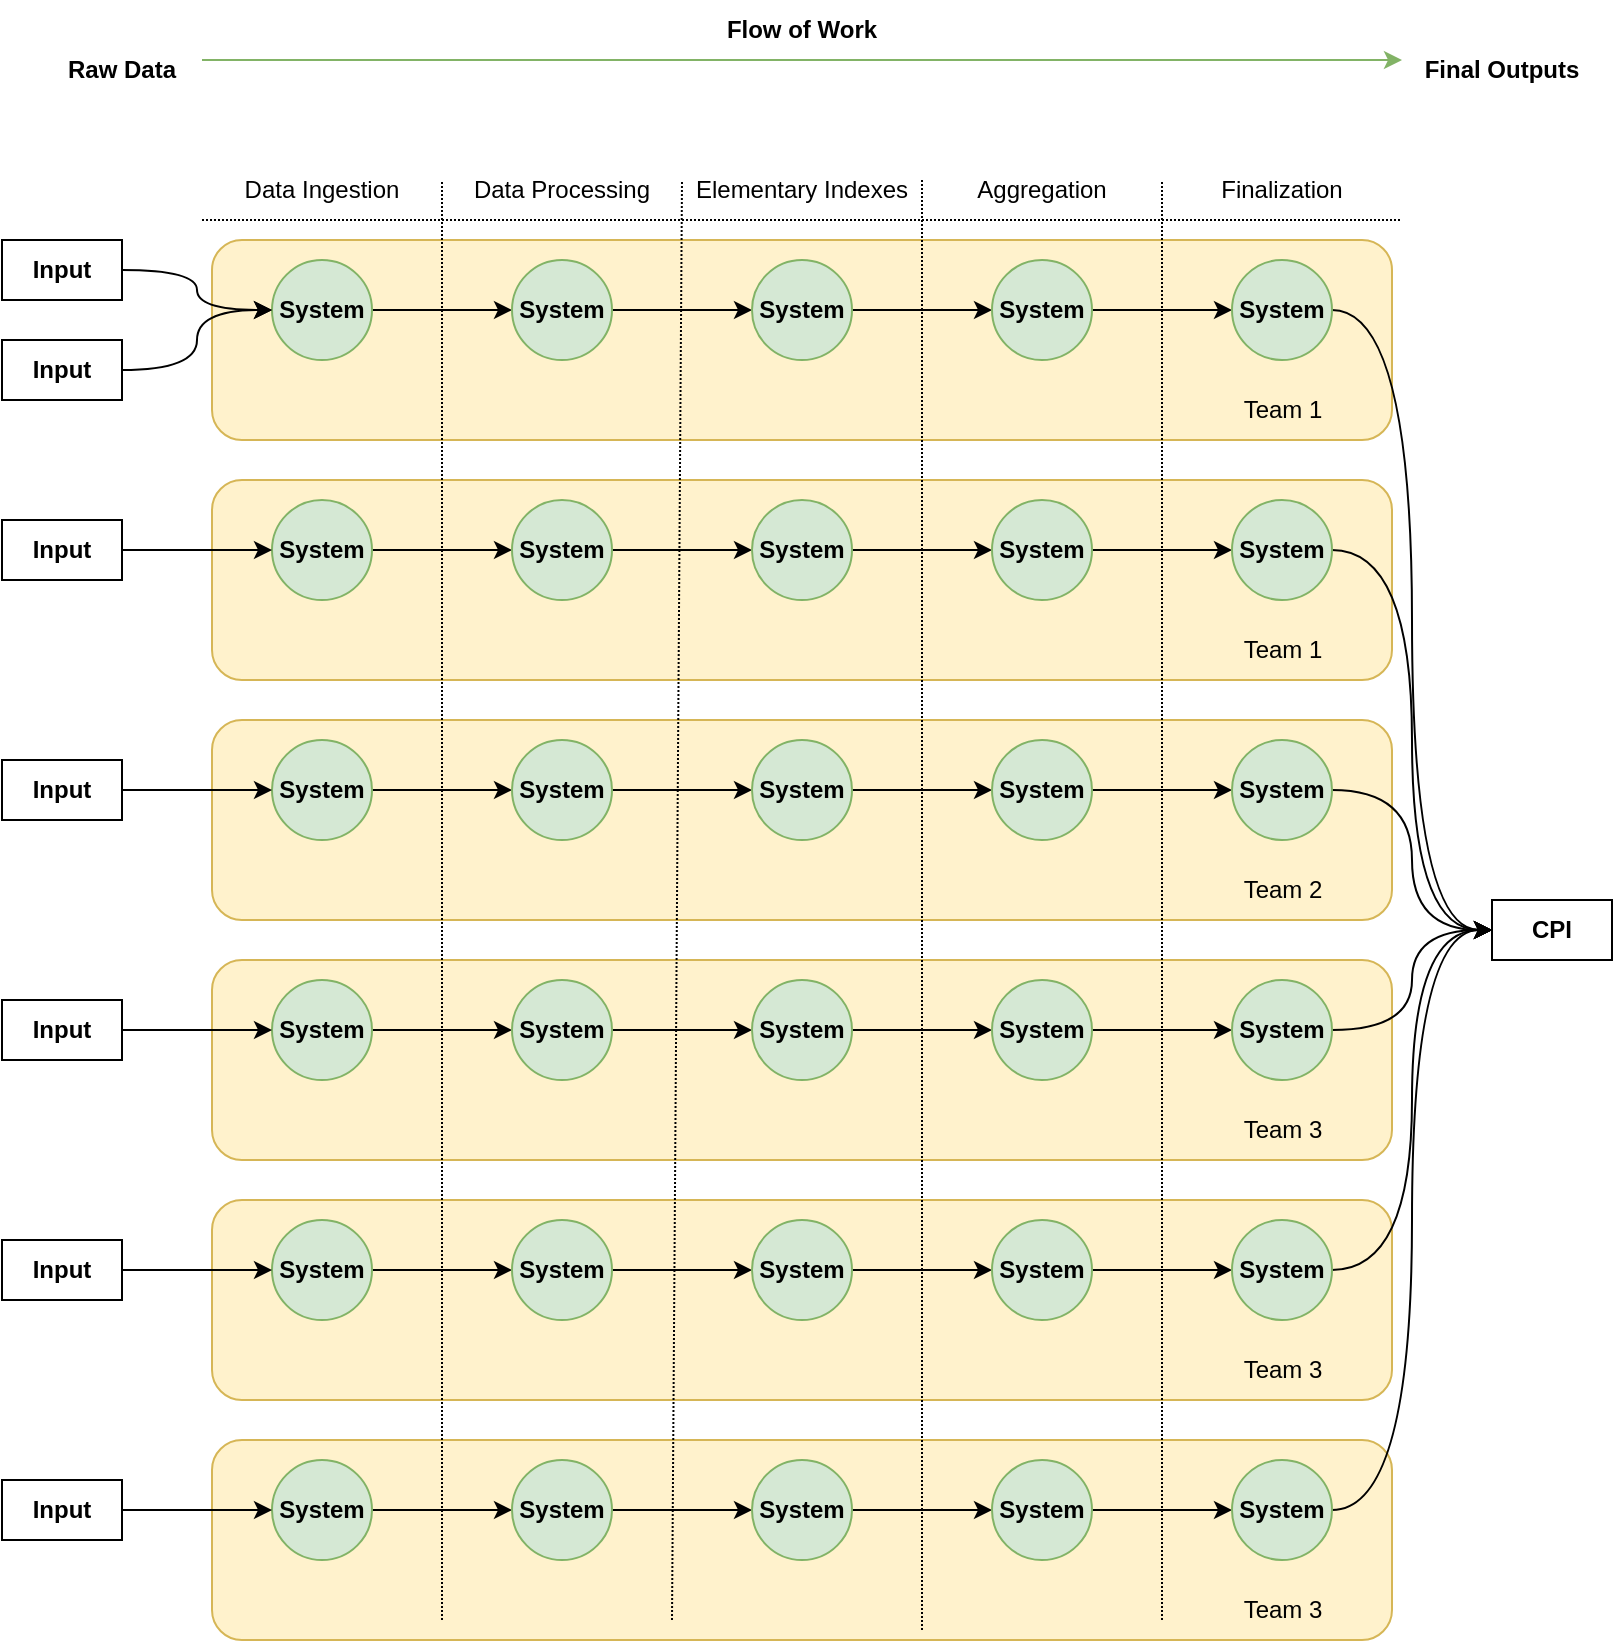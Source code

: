 <mxfile version="24.8.3">
  <diagram name="Page-1" id="iffOGIMn6O8wgw5SYYy7">
    <mxGraphModel dx="1022" dy="932" grid="1" gridSize="10" guides="1" tooltips="1" connect="1" arrows="1" fold="1" page="1" pageScale="1" pageWidth="850" pageHeight="1100" math="0" shadow="0">
      <root>
        <mxCell id="0" />
        <mxCell id="1" parent="0" />
        <mxCell id="Cd6Zc7HZ7dgRGyo8CJAL-5" value="" style="rounded=1;whiteSpace=wrap;html=1;fillColor=#fff2cc;strokeColor=#d6b656;" parent="1" vertex="1">
          <mxGeometry x="130" y="270" width="590" height="100" as="geometry" />
        </mxCell>
        <mxCell id="Cd6Zc7HZ7dgRGyo8CJAL-7" value="" style="rounded=1;whiteSpace=wrap;html=1;fillColor=#fff2cc;strokeColor=#d6b656;" parent="1" vertex="1">
          <mxGeometry x="130" y="150" width="590" height="100" as="geometry" />
        </mxCell>
        <mxCell id="Cd6Zc7HZ7dgRGyo8CJAL-121" value="" style="rounded=1;whiteSpace=wrap;html=1;fillColor=#fff2cc;strokeColor=#d6b656;" parent="1" vertex="1">
          <mxGeometry x="130" y="390" width="590" height="100" as="geometry" />
        </mxCell>
        <mxCell id="Cd6Zc7HZ7dgRGyo8CJAL-136" value="" style="rounded=1;whiteSpace=wrap;html=1;fillColor=#fff2cc;strokeColor=#d6b656;" parent="1" vertex="1">
          <mxGeometry x="130" y="510" width="590" height="100" as="geometry" />
        </mxCell>
        <mxCell id="Cd6Zc7HZ7dgRGyo8CJAL-151" value="" style="rounded=1;whiteSpace=wrap;html=1;fillColor=#fff2cc;strokeColor=#d6b656;" parent="1" vertex="1">
          <mxGeometry x="130" y="630" width="590" height="100" as="geometry" />
        </mxCell>
        <mxCell id="Cd6Zc7HZ7dgRGyo8CJAL-166" value="" style="rounded=1;whiteSpace=wrap;html=1;fillColor=#fff2cc;strokeColor=#d6b656;" parent="1" vertex="1">
          <mxGeometry x="130" y="750" width="590" height="100" as="geometry" />
        </mxCell>
        <mxCell id="Cd6Zc7HZ7dgRGyo8CJAL-8" value="" style="endArrow=none;html=1;rounded=0;strokeWidth=1;dashed=1;dashPattern=1 1;" parent="1" edge="1">
          <mxGeometry width="50" height="50" relative="1" as="geometry">
            <mxPoint x="125" y="140" as="sourcePoint" />
            <mxPoint x="725" y="140" as="targetPoint" />
          </mxGeometry>
        </mxCell>
        <mxCell id="Cd6Zc7HZ7dgRGyo8CJAL-9" value="" style="endArrow=none;html=1;rounded=0;dashed=1;dashPattern=1 1;" parent="1" edge="1">
          <mxGeometry width="50" height="50" relative="1" as="geometry">
            <mxPoint x="245" y="840" as="sourcePoint" />
            <mxPoint x="245" y="120" as="targetPoint" />
          </mxGeometry>
        </mxCell>
        <mxCell id="Cd6Zc7HZ7dgRGyo8CJAL-10" value="" style="endArrow=none;html=1;rounded=0;dashed=1;dashPattern=1 1;" parent="1" edge="1">
          <mxGeometry width="50" height="50" relative="1" as="geometry">
            <mxPoint x="360" y="840" as="sourcePoint" />
            <mxPoint x="365" y="120" as="targetPoint" />
          </mxGeometry>
        </mxCell>
        <mxCell id="Cd6Zc7HZ7dgRGyo8CJAL-11" value="" style="endArrow=none;html=1;rounded=0;dashed=1;dashPattern=1 1;" parent="1" edge="1">
          <mxGeometry width="50" height="50" relative="1" as="geometry">
            <mxPoint x="485" y="845" as="sourcePoint" />
            <mxPoint x="485" y="120" as="targetPoint" />
          </mxGeometry>
        </mxCell>
        <mxCell id="Cd6Zc7HZ7dgRGyo8CJAL-12" value="" style="endArrow=classic;html=1;rounded=0;fillColor=#d5e8d4;strokeColor=#82b366;" parent="1" edge="1">
          <mxGeometry width="50" height="50" relative="1" as="geometry">
            <mxPoint x="125" y="60" as="sourcePoint" />
            <mxPoint x="725" y="60" as="targetPoint" />
          </mxGeometry>
        </mxCell>
        <mxCell id="Cd6Zc7HZ7dgRGyo8CJAL-13" value="Flow of Work" style="text;html=1;align=center;verticalAlign=middle;whiteSpace=wrap;rounded=0;fontStyle=1" parent="1" vertex="1">
          <mxGeometry x="385" y="30" width="80" height="30" as="geometry" />
        </mxCell>
        <mxCell id="Cd6Zc7HZ7dgRGyo8CJAL-14" value="&lt;b&gt;Raw Data&lt;/b&gt;" style="text;html=1;align=center;verticalAlign=middle;whiteSpace=wrap;rounded=0;" parent="1" vertex="1">
          <mxGeometry x="55" y="50" width="60" height="30" as="geometry" />
        </mxCell>
        <mxCell id="Cd6Zc7HZ7dgRGyo8CJAL-15" value="&lt;b&gt;Final Outputs&lt;/b&gt;" style="text;html=1;align=center;verticalAlign=middle;whiteSpace=wrap;rounded=0;" parent="1" vertex="1">
          <mxGeometry x="735" y="50" width="80" height="30" as="geometry" />
        </mxCell>
        <mxCell id="Cd6Zc7HZ7dgRGyo8CJAL-16" value="Data Ingestion" style="text;html=1;align=center;verticalAlign=middle;whiteSpace=wrap;rounded=0;" parent="1" vertex="1">
          <mxGeometry x="125" y="110" width="120" height="30" as="geometry" />
        </mxCell>
        <mxCell id="Cd6Zc7HZ7dgRGyo8CJAL-17" value="Data Processing" style="text;html=1;align=center;verticalAlign=middle;whiteSpace=wrap;rounded=0;" parent="1" vertex="1">
          <mxGeometry x="245" y="110" width="120" height="30" as="geometry" />
        </mxCell>
        <mxCell id="Cd6Zc7HZ7dgRGyo8CJAL-18" value="Elementary Indexes" style="text;html=1;align=center;verticalAlign=middle;whiteSpace=wrap;rounded=0;" parent="1" vertex="1">
          <mxGeometry x="365" y="110" width="120" height="30" as="geometry" />
        </mxCell>
        <mxCell id="Cd6Zc7HZ7dgRGyo8CJAL-19" value="" style="endArrow=none;html=1;rounded=0;dashed=1;dashPattern=1 1;" parent="1" edge="1">
          <mxGeometry width="50" height="50" relative="1" as="geometry">
            <mxPoint x="605" y="840" as="sourcePoint" />
            <mxPoint x="605" y="120" as="targetPoint" />
          </mxGeometry>
        </mxCell>
        <mxCell id="Cd6Zc7HZ7dgRGyo8CJAL-20" value="Aggregation" style="text;html=1;align=center;verticalAlign=middle;whiteSpace=wrap;rounded=0;" parent="1" vertex="1">
          <mxGeometry x="485" y="110" width="120" height="30" as="geometry" />
        </mxCell>
        <mxCell id="Cd6Zc7HZ7dgRGyo8CJAL-21" value="Finalization" style="text;html=1;align=center;verticalAlign=middle;whiteSpace=wrap;rounded=0;" parent="1" vertex="1">
          <mxGeometry x="605" y="110" width="120" height="30" as="geometry" />
        </mxCell>
        <mxCell id="Cd6Zc7HZ7dgRGyo8CJAL-22" style="edgeStyle=orthogonalEdgeStyle;rounded=0;orthogonalLoop=1;jettySize=auto;html=1;entryX=0;entryY=0.5;entryDx=0;entryDy=0;" parent="1" source="Cd6Zc7HZ7dgRGyo8CJAL-23" target="Cd6Zc7HZ7dgRGyo8CJAL-25" edge="1">
          <mxGeometry relative="1" as="geometry" />
        </mxCell>
        <mxCell id="Cd6Zc7HZ7dgRGyo8CJAL-23" value="&lt;b&gt;System&lt;/b&gt;" style="ellipse;whiteSpace=wrap;html=1;aspect=fixed;fillColor=#d5e8d4;strokeColor=#82b366;" parent="1" vertex="1">
          <mxGeometry x="160" y="160" width="50" height="50" as="geometry" />
        </mxCell>
        <mxCell id="Cd6Zc7HZ7dgRGyo8CJAL-24" style="edgeStyle=orthogonalEdgeStyle;rounded=0;orthogonalLoop=1;jettySize=auto;html=1;entryX=0;entryY=0.5;entryDx=0;entryDy=0;" parent="1" source="Cd6Zc7HZ7dgRGyo8CJAL-25" target="Cd6Zc7HZ7dgRGyo8CJAL-29" edge="1">
          <mxGeometry relative="1" as="geometry" />
        </mxCell>
        <mxCell id="Cd6Zc7HZ7dgRGyo8CJAL-25" value="&lt;b&gt;System&lt;/b&gt;" style="ellipse;whiteSpace=wrap;html=1;aspect=fixed;fillColor=#d5e8d4;strokeColor=#82b366;" parent="1" vertex="1">
          <mxGeometry x="280" y="160" width="50" height="50" as="geometry" />
        </mxCell>
        <mxCell id="Cd6Zc7HZ7dgRGyo8CJAL-26" style="edgeStyle=orthogonalEdgeStyle;rounded=0;orthogonalLoop=1;jettySize=auto;html=1;curved=1;" parent="1" source="Cd6Zc7HZ7dgRGyo8CJAL-27" target="Cd6Zc7HZ7dgRGyo8CJAL-23" edge="1">
          <mxGeometry relative="1" as="geometry" />
        </mxCell>
        <mxCell id="Cd6Zc7HZ7dgRGyo8CJAL-27" value="&lt;b&gt;Input&lt;/b&gt;" style="text;html=1;align=center;verticalAlign=middle;whiteSpace=wrap;rounded=0;strokeColor=default;" parent="1" vertex="1">
          <mxGeometry x="25" y="150" width="60" height="30" as="geometry" />
        </mxCell>
        <mxCell id="Cd6Zc7HZ7dgRGyo8CJAL-28" style="edgeStyle=orthogonalEdgeStyle;rounded=0;orthogonalLoop=1;jettySize=auto;html=1;" parent="1" source="Cd6Zc7HZ7dgRGyo8CJAL-29" target="Cd6Zc7HZ7dgRGyo8CJAL-31" edge="1">
          <mxGeometry relative="1" as="geometry" />
        </mxCell>
        <mxCell id="Cd6Zc7HZ7dgRGyo8CJAL-29" value="&lt;b&gt;System&lt;/b&gt;" style="ellipse;whiteSpace=wrap;html=1;aspect=fixed;fillColor=#d5e8d4;strokeColor=#82b366;" parent="1" vertex="1">
          <mxGeometry x="400" y="160" width="50" height="50" as="geometry" />
        </mxCell>
        <mxCell id="Cd6Zc7HZ7dgRGyo8CJAL-30" style="edgeStyle=orthogonalEdgeStyle;rounded=0;orthogonalLoop=1;jettySize=auto;html=1;" parent="1" source="Cd6Zc7HZ7dgRGyo8CJAL-31" target="Cd6Zc7HZ7dgRGyo8CJAL-33" edge="1">
          <mxGeometry relative="1" as="geometry" />
        </mxCell>
        <mxCell id="Cd6Zc7HZ7dgRGyo8CJAL-31" value="&lt;b&gt;System&lt;/b&gt;" style="ellipse;whiteSpace=wrap;html=1;aspect=fixed;fillColor=#d5e8d4;strokeColor=#82b366;" parent="1" vertex="1">
          <mxGeometry x="520" y="160" width="50" height="50" as="geometry" />
        </mxCell>
        <mxCell id="e61ig944i2-fvOtsipmM-8" style="edgeStyle=orthogonalEdgeStyle;rounded=0;orthogonalLoop=1;jettySize=auto;html=1;entryX=0;entryY=0.5;entryDx=0;entryDy=0;curved=1;" edge="1" parent="1" source="Cd6Zc7HZ7dgRGyo8CJAL-33" target="Cd6Zc7HZ7dgRGyo8CJAL-150">
          <mxGeometry relative="1" as="geometry" />
        </mxCell>
        <mxCell id="Cd6Zc7HZ7dgRGyo8CJAL-33" value="&lt;b&gt;System&lt;/b&gt;" style="ellipse;whiteSpace=wrap;html=1;aspect=fixed;fillColor=#d5e8d4;strokeColor=#82b366;" parent="1" vertex="1">
          <mxGeometry x="640" y="160" width="50" height="50" as="geometry" />
        </mxCell>
        <mxCell id="Cd6Zc7HZ7dgRGyo8CJAL-35" value="Team 1" style="text;html=1;align=center;verticalAlign=middle;whiteSpace=wrap;rounded=0;" parent="1" vertex="1">
          <mxGeometry x="632.5" y="220" width="65" height="30" as="geometry" />
        </mxCell>
        <mxCell id="Cd6Zc7HZ7dgRGyo8CJAL-36" style="edgeStyle=orthogonalEdgeStyle;rounded=0;orthogonalLoop=1;jettySize=auto;html=1;entryX=0;entryY=0.5;entryDx=0;entryDy=0;" parent="1" source="Cd6Zc7HZ7dgRGyo8CJAL-37" target="Cd6Zc7HZ7dgRGyo8CJAL-39" edge="1">
          <mxGeometry relative="1" as="geometry" />
        </mxCell>
        <mxCell id="Cd6Zc7HZ7dgRGyo8CJAL-37" value="&lt;b&gt;System&lt;/b&gt;" style="ellipse;whiteSpace=wrap;html=1;aspect=fixed;fillColor=#d5e8d4;strokeColor=#82b366;" parent="1" vertex="1">
          <mxGeometry x="160" y="280" width="50" height="50" as="geometry" />
        </mxCell>
        <mxCell id="Cd6Zc7HZ7dgRGyo8CJAL-38" style="edgeStyle=orthogonalEdgeStyle;rounded=0;orthogonalLoop=1;jettySize=auto;html=1;" parent="1" source="Cd6Zc7HZ7dgRGyo8CJAL-39" target="Cd6Zc7HZ7dgRGyo8CJAL-41" edge="1">
          <mxGeometry relative="1" as="geometry" />
        </mxCell>
        <mxCell id="Cd6Zc7HZ7dgRGyo8CJAL-39" value="&lt;b&gt;System&lt;/b&gt;" style="ellipse;whiteSpace=wrap;html=1;aspect=fixed;fillColor=#d5e8d4;strokeColor=#82b366;" parent="1" vertex="1">
          <mxGeometry x="280" y="280" width="50" height="50" as="geometry" />
        </mxCell>
        <mxCell id="Cd6Zc7HZ7dgRGyo8CJAL-40" style="edgeStyle=orthogonalEdgeStyle;rounded=0;orthogonalLoop=1;jettySize=auto;html=1;" parent="1" source="Cd6Zc7HZ7dgRGyo8CJAL-41" target="Cd6Zc7HZ7dgRGyo8CJAL-43" edge="1">
          <mxGeometry relative="1" as="geometry" />
        </mxCell>
        <mxCell id="Cd6Zc7HZ7dgRGyo8CJAL-41" value="&lt;b&gt;System&lt;/b&gt;" style="ellipse;whiteSpace=wrap;html=1;aspect=fixed;fillColor=#d5e8d4;strokeColor=#82b366;" parent="1" vertex="1">
          <mxGeometry x="400" y="280" width="50" height="50" as="geometry" />
        </mxCell>
        <mxCell id="Cd6Zc7HZ7dgRGyo8CJAL-42" style="edgeStyle=orthogonalEdgeStyle;rounded=0;orthogonalLoop=1;jettySize=auto;html=1;entryX=0;entryY=0.5;entryDx=0;entryDy=0;" parent="1" source="Cd6Zc7HZ7dgRGyo8CJAL-43" target="Cd6Zc7HZ7dgRGyo8CJAL-45" edge="1">
          <mxGeometry relative="1" as="geometry" />
        </mxCell>
        <mxCell id="Cd6Zc7HZ7dgRGyo8CJAL-43" value="&lt;b&gt;System&lt;/b&gt;" style="ellipse;whiteSpace=wrap;html=1;aspect=fixed;fillColor=#d5e8d4;strokeColor=#82b366;" parent="1" vertex="1">
          <mxGeometry x="520" y="280" width="50" height="50" as="geometry" />
        </mxCell>
        <mxCell id="e61ig944i2-fvOtsipmM-3" style="edgeStyle=orthogonalEdgeStyle;rounded=0;orthogonalLoop=1;jettySize=auto;html=1;entryX=0;entryY=0.5;entryDx=0;entryDy=0;curved=1;" edge="1" parent="1" source="Cd6Zc7HZ7dgRGyo8CJAL-45" target="Cd6Zc7HZ7dgRGyo8CJAL-150">
          <mxGeometry relative="1" as="geometry" />
        </mxCell>
        <mxCell id="Cd6Zc7HZ7dgRGyo8CJAL-45" value="&lt;b&gt;System&lt;/b&gt;" style="ellipse;whiteSpace=wrap;html=1;aspect=fixed;fillColor=#d5e8d4;strokeColor=#82b366;" parent="1" vertex="1">
          <mxGeometry x="640" y="280" width="50" height="50" as="geometry" />
        </mxCell>
        <mxCell id="Cd6Zc7HZ7dgRGyo8CJAL-47" style="edgeStyle=orthogonalEdgeStyle;rounded=0;orthogonalLoop=1;jettySize=auto;html=1;" parent="1" source="Cd6Zc7HZ7dgRGyo8CJAL-48" target="Cd6Zc7HZ7dgRGyo8CJAL-37" edge="1">
          <mxGeometry relative="1" as="geometry" />
        </mxCell>
        <mxCell id="Cd6Zc7HZ7dgRGyo8CJAL-48" value="&lt;b&gt;Input&lt;/b&gt;" style="text;html=1;align=center;verticalAlign=middle;whiteSpace=wrap;rounded=0;strokeColor=default;" parent="1" vertex="1">
          <mxGeometry x="25" y="290" width="60" height="30" as="geometry" />
        </mxCell>
        <mxCell id="Cd6Zc7HZ7dgRGyo8CJAL-98" style="edgeStyle=orthogonalEdgeStyle;rounded=0;orthogonalLoop=1;jettySize=auto;html=1;curved=1;" parent="1" source="Cd6Zc7HZ7dgRGyo8CJAL-99" target="Cd6Zc7HZ7dgRGyo8CJAL-23" edge="1">
          <mxGeometry relative="1" as="geometry" />
        </mxCell>
        <mxCell id="Cd6Zc7HZ7dgRGyo8CJAL-99" value="&lt;b&gt;Input&lt;/b&gt;" style="text;html=1;align=center;verticalAlign=middle;whiteSpace=wrap;rounded=0;strokeColor=default;" parent="1" vertex="1">
          <mxGeometry x="25" y="200" width="60" height="30" as="geometry" />
        </mxCell>
        <mxCell id="Cd6Zc7HZ7dgRGyo8CJAL-122" style="edgeStyle=orthogonalEdgeStyle;rounded=0;orthogonalLoop=1;jettySize=auto;html=1;entryX=0;entryY=0.5;entryDx=0;entryDy=0;" parent="1" source="Cd6Zc7HZ7dgRGyo8CJAL-123" target="Cd6Zc7HZ7dgRGyo8CJAL-125" edge="1">
          <mxGeometry relative="1" as="geometry" />
        </mxCell>
        <mxCell id="Cd6Zc7HZ7dgRGyo8CJAL-123" value="&lt;b&gt;System&lt;/b&gt;" style="ellipse;whiteSpace=wrap;html=1;aspect=fixed;fillColor=#d5e8d4;strokeColor=#82b366;" parent="1" vertex="1">
          <mxGeometry x="160" y="400" width="50" height="50" as="geometry" />
        </mxCell>
        <mxCell id="Cd6Zc7HZ7dgRGyo8CJAL-124" style="edgeStyle=orthogonalEdgeStyle;rounded=0;orthogonalLoop=1;jettySize=auto;html=1;" parent="1" source="Cd6Zc7HZ7dgRGyo8CJAL-125" target="Cd6Zc7HZ7dgRGyo8CJAL-127" edge="1">
          <mxGeometry relative="1" as="geometry" />
        </mxCell>
        <mxCell id="Cd6Zc7HZ7dgRGyo8CJAL-125" value="&lt;b&gt;System&lt;/b&gt;" style="ellipse;whiteSpace=wrap;html=1;aspect=fixed;fillColor=#d5e8d4;strokeColor=#82b366;" parent="1" vertex="1">
          <mxGeometry x="280" y="400" width="50" height="50" as="geometry" />
        </mxCell>
        <mxCell id="Cd6Zc7HZ7dgRGyo8CJAL-126" style="edgeStyle=orthogonalEdgeStyle;rounded=0;orthogonalLoop=1;jettySize=auto;html=1;" parent="1" source="Cd6Zc7HZ7dgRGyo8CJAL-127" target="Cd6Zc7HZ7dgRGyo8CJAL-129" edge="1">
          <mxGeometry relative="1" as="geometry" />
        </mxCell>
        <mxCell id="Cd6Zc7HZ7dgRGyo8CJAL-127" value="&lt;b&gt;System&lt;/b&gt;" style="ellipse;whiteSpace=wrap;html=1;aspect=fixed;fillColor=#d5e8d4;strokeColor=#82b366;" parent="1" vertex="1">
          <mxGeometry x="400" y="400" width="50" height="50" as="geometry" />
        </mxCell>
        <mxCell id="Cd6Zc7HZ7dgRGyo8CJAL-128" style="edgeStyle=orthogonalEdgeStyle;rounded=0;orthogonalLoop=1;jettySize=auto;html=1;entryX=0;entryY=0.5;entryDx=0;entryDy=0;" parent="1" source="Cd6Zc7HZ7dgRGyo8CJAL-129" target="Cd6Zc7HZ7dgRGyo8CJAL-131" edge="1">
          <mxGeometry relative="1" as="geometry" />
        </mxCell>
        <mxCell id="Cd6Zc7HZ7dgRGyo8CJAL-129" value="&lt;b&gt;System&lt;/b&gt;" style="ellipse;whiteSpace=wrap;html=1;aspect=fixed;fillColor=#d5e8d4;strokeColor=#82b366;" parent="1" vertex="1">
          <mxGeometry x="520" y="400" width="50" height="50" as="geometry" />
        </mxCell>
        <mxCell id="e61ig944i2-fvOtsipmM-1" style="edgeStyle=orthogonalEdgeStyle;rounded=0;orthogonalLoop=1;jettySize=auto;html=1;entryX=0;entryY=0.5;entryDx=0;entryDy=0;curved=1;" edge="1" parent="1" source="Cd6Zc7HZ7dgRGyo8CJAL-131" target="Cd6Zc7HZ7dgRGyo8CJAL-150">
          <mxGeometry relative="1" as="geometry" />
        </mxCell>
        <mxCell id="Cd6Zc7HZ7dgRGyo8CJAL-131" value="&lt;b&gt;System&lt;/b&gt;" style="ellipse;whiteSpace=wrap;html=1;aspect=fixed;fillColor=#d5e8d4;strokeColor=#82b366;" parent="1" vertex="1">
          <mxGeometry x="640" y="400" width="50" height="50" as="geometry" />
        </mxCell>
        <mxCell id="Cd6Zc7HZ7dgRGyo8CJAL-133" style="edgeStyle=orthogonalEdgeStyle;rounded=0;orthogonalLoop=1;jettySize=auto;html=1;" parent="1" source="Cd6Zc7HZ7dgRGyo8CJAL-134" target="Cd6Zc7HZ7dgRGyo8CJAL-123" edge="1">
          <mxGeometry relative="1" as="geometry" />
        </mxCell>
        <mxCell id="Cd6Zc7HZ7dgRGyo8CJAL-134" value="&lt;b&gt;Input&lt;/b&gt;" style="text;html=1;align=center;verticalAlign=middle;whiteSpace=wrap;rounded=0;strokeColor=default;" parent="1" vertex="1">
          <mxGeometry x="25" y="410" width="60" height="30" as="geometry" />
        </mxCell>
        <mxCell id="Cd6Zc7HZ7dgRGyo8CJAL-137" style="edgeStyle=orthogonalEdgeStyle;rounded=0;orthogonalLoop=1;jettySize=auto;html=1;entryX=0;entryY=0.5;entryDx=0;entryDy=0;" parent="1" source="Cd6Zc7HZ7dgRGyo8CJAL-138" target="Cd6Zc7HZ7dgRGyo8CJAL-140" edge="1">
          <mxGeometry relative="1" as="geometry" />
        </mxCell>
        <mxCell id="Cd6Zc7HZ7dgRGyo8CJAL-138" value="&lt;b&gt;System&lt;/b&gt;" style="ellipse;whiteSpace=wrap;html=1;aspect=fixed;fillColor=#d5e8d4;strokeColor=#82b366;" parent="1" vertex="1">
          <mxGeometry x="160" y="520" width="50" height="50" as="geometry" />
        </mxCell>
        <mxCell id="Cd6Zc7HZ7dgRGyo8CJAL-139" style="edgeStyle=orthogonalEdgeStyle;rounded=0;orthogonalLoop=1;jettySize=auto;html=1;" parent="1" source="Cd6Zc7HZ7dgRGyo8CJAL-140" target="Cd6Zc7HZ7dgRGyo8CJAL-142" edge="1">
          <mxGeometry relative="1" as="geometry" />
        </mxCell>
        <mxCell id="Cd6Zc7HZ7dgRGyo8CJAL-140" value="&lt;b&gt;System&lt;/b&gt;" style="ellipse;whiteSpace=wrap;html=1;aspect=fixed;fillColor=#d5e8d4;strokeColor=#82b366;" parent="1" vertex="1">
          <mxGeometry x="280" y="520" width="50" height="50" as="geometry" />
        </mxCell>
        <mxCell id="Cd6Zc7HZ7dgRGyo8CJAL-141" style="edgeStyle=orthogonalEdgeStyle;rounded=0;orthogonalLoop=1;jettySize=auto;html=1;" parent="1" source="Cd6Zc7HZ7dgRGyo8CJAL-142" target="Cd6Zc7HZ7dgRGyo8CJAL-144" edge="1">
          <mxGeometry relative="1" as="geometry" />
        </mxCell>
        <mxCell id="Cd6Zc7HZ7dgRGyo8CJAL-142" value="&lt;b&gt;System&lt;/b&gt;" style="ellipse;whiteSpace=wrap;html=1;aspect=fixed;fillColor=#d5e8d4;strokeColor=#82b366;" parent="1" vertex="1">
          <mxGeometry x="400" y="520" width="50" height="50" as="geometry" />
        </mxCell>
        <mxCell id="Cd6Zc7HZ7dgRGyo8CJAL-143" style="edgeStyle=orthogonalEdgeStyle;rounded=0;orthogonalLoop=1;jettySize=auto;html=1;entryX=0;entryY=0.5;entryDx=0;entryDy=0;" parent="1" source="Cd6Zc7HZ7dgRGyo8CJAL-144" target="Cd6Zc7HZ7dgRGyo8CJAL-146" edge="1">
          <mxGeometry relative="1" as="geometry" />
        </mxCell>
        <mxCell id="Cd6Zc7HZ7dgRGyo8CJAL-144" value="&lt;b&gt;System&lt;/b&gt;" style="ellipse;whiteSpace=wrap;html=1;aspect=fixed;fillColor=#d5e8d4;strokeColor=#82b366;" parent="1" vertex="1">
          <mxGeometry x="520" y="520" width="50" height="50" as="geometry" />
        </mxCell>
        <mxCell id="Cd6Zc7HZ7dgRGyo8CJAL-145" style="edgeStyle=orthogonalEdgeStyle;rounded=0;orthogonalLoop=1;jettySize=auto;html=1;entryX=0;entryY=0.5;entryDx=0;entryDy=0;curved=1;" parent="1" source="Cd6Zc7HZ7dgRGyo8CJAL-146" target="Cd6Zc7HZ7dgRGyo8CJAL-150" edge="1">
          <mxGeometry relative="1" as="geometry" />
        </mxCell>
        <mxCell id="Cd6Zc7HZ7dgRGyo8CJAL-146" value="&lt;b&gt;System&lt;/b&gt;" style="ellipse;whiteSpace=wrap;html=1;aspect=fixed;fillColor=#d5e8d4;strokeColor=#82b366;" parent="1" vertex="1">
          <mxGeometry x="640" y="520" width="50" height="50" as="geometry" />
        </mxCell>
        <mxCell id="Cd6Zc7HZ7dgRGyo8CJAL-148" style="edgeStyle=orthogonalEdgeStyle;rounded=0;orthogonalLoop=1;jettySize=auto;html=1;" parent="1" source="Cd6Zc7HZ7dgRGyo8CJAL-149" target="Cd6Zc7HZ7dgRGyo8CJAL-138" edge="1">
          <mxGeometry relative="1" as="geometry" />
        </mxCell>
        <mxCell id="Cd6Zc7HZ7dgRGyo8CJAL-149" value="&lt;b&gt;Input&lt;/b&gt;" style="text;html=1;align=center;verticalAlign=middle;whiteSpace=wrap;rounded=0;strokeColor=default;" parent="1" vertex="1">
          <mxGeometry x="25" y="530" width="60" height="30" as="geometry" />
        </mxCell>
        <mxCell id="Cd6Zc7HZ7dgRGyo8CJAL-150" value="&lt;b&gt;CPI&lt;/b&gt;" style="text;html=1;align=center;verticalAlign=middle;whiteSpace=wrap;rounded=0;strokeColor=default;" parent="1" vertex="1">
          <mxGeometry x="770" y="480" width="60" height="30" as="geometry" />
        </mxCell>
        <mxCell id="Cd6Zc7HZ7dgRGyo8CJAL-152" style="edgeStyle=orthogonalEdgeStyle;rounded=0;orthogonalLoop=1;jettySize=auto;html=1;entryX=0;entryY=0.5;entryDx=0;entryDy=0;" parent="1" source="Cd6Zc7HZ7dgRGyo8CJAL-153" target="Cd6Zc7HZ7dgRGyo8CJAL-155" edge="1">
          <mxGeometry relative="1" as="geometry" />
        </mxCell>
        <mxCell id="Cd6Zc7HZ7dgRGyo8CJAL-153" value="&lt;b&gt;System&lt;/b&gt;" style="ellipse;whiteSpace=wrap;html=1;aspect=fixed;fillColor=#d5e8d4;strokeColor=#82b366;" parent="1" vertex="1">
          <mxGeometry x="160" y="640" width="50" height="50" as="geometry" />
        </mxCell>
        <mxCell id="Cd6Zc7HZ7dgRGyo8CJAL-154" style="edgeStyle=orthogonalEdgeStyle;rounded=0;orthogonalLoop=1;jettySize=auto;html=1;" parent="1" source="Cd6Zc7HZ7dgRGyo8CJAL-155" target="Cd6Zc7HZ7dgRGyo8CJAL-157" edge="1">
          <mxGeometry relative="1" as="geometry" />
        </mxCell>
        <mxCell id="Cd6Zc7HZ7dgRGyo8CJAL-155" value="&lt;b&gt;System&lt;/b&gt;" style="ellipse;whiteSpace=wrap;html=1;aspect=fixed;fillColor=#d5e8d4;strokeColor=#82b366;" parent="1" vertex="1">
          <mxGeometry x="280" y="640" width="50" height="50" as="geometry" />
        </mxCell>
        <mxCell id="Cd6Zc7HZ7dgRGyo8CJAL-156" style="edgeStyle=orthogonalEdgeStyle;rounded=0;orthogonalLoop=1;jettySize=auto;html=1;" parent="1" source="Cd6Zc7HZ7dgRGyo8CJAL-157" target="Cd6Zc7HZ7dgRGyo8CJAL-159" edge="1">
          <mxGeometry relative="1" as="geometry" />
        </mxCell>
        <mxCell id="Cd6Zc7HZ7dgRGyo8CJAL-157" value="&lt;b&gt;System&lt;/b&gt;" style="ellipse;whiteSpace=wrap;html=1;aspect=fixed;fillColor=#d5e8d4;strokeColor=#82b366;" parent="1" vertex="1">
          <mxGeometry x="400" y="640" width="50" height="50" as="geometry" />
        </mxCell>
        <mxCell id="Cd6Zc7HZ7dgRGyo8CJAL-158" style="edgeStyle=orthogonalEdgeStyle;rounded=0;orthogonalLoop=1;jettySize=auto;html=1;entryX=0;entryY=0.5;entryDx=0;entryDy=0;" parent="1" source="Cd6Zc7HZ7dgRGyo8CJAL-159" target="Cd6Zc7HZ7dgRGyo8CJAL-161" edge="1">
          <mxGeometry relative="1" as="geometry" />
        </mxCell>
        <mxCell id="Cd6Zc7HZ7dgRGyo8CJAL-159" value="&lt;b&gt;System&lt;/b&gt;" style="ellipse;whiteSpace=wrap;html=1;aspect=fixed;fillColor=#d5e8d4;strokeColor=#82b366;" parent="1" vertex="1">
          <mxGeometry x="520" y="640" width="50" height="50" as="geometry" />
        </mxCell>
        <mxCell id="e61ig944i2-fvOtsipmM-4" style="edgeStyle=orthogonalEdgeStyle;rounded=0;orthogonalLoop=1;jettySize=auto;html=1;entryX=0;entryY=0.5;entryDx=0;entryDy=0;curved=1;" edge="1" parent="1" source="Cd6Zc7HZ7dgRGyo8CJAL-161" target="Cd6Zc7HZ7dgRGyo8CJAL-150">
          <mxGeometry relative="1" as="geometry" />
        </mxCell>
        <mxCell id="Cd6Zc7HZ7dgRGyo8CJAL-161" value="&lt;b&gt;System&lt;/b&gt;" style="ellipse;whiteSpace=wrap;html=1;aspect=fixed;fillColor=#d5e8d4;strokeColor=#82b366;" parent="1" vertex="1">
          <mxGeometry x="640" y="640" width="50" height="50" as="geometry" />
        </mxCell>
        <mxCell id="Cd6Zc7HZ7dgRGyo8CJAL-163" style="edgeStyle=orthogonalEdgeStyle;rounded=0;orthogonalLoop=1;jettySize=auto;html=1;" parent="1" source="Cd6Zc7HZ7dgRGyo8CJAL-164" target="Cd6Zc7HZ7dgRGyo8CJAL-153" edge="1">
          <mxGeometry relative="1" as="geometry" />
        </mxCell>
        <mxCell id="Cd6Zc7HZ7dgRGyo8CJAL-164" value="&lt;b&gt;Input&lt;/b&gt;" style="text;html=1;align=center;verticalAlign=middle;whiteSpace=wrap;rounded=0;strokeColor=default;" parent="1" vertex="1">
          <mxGeometry x="25" y="650" width="60" height="30" as="geometry" />
        </mxCell>
        <mxCell id="Cd6Zc7HZ7dgRGyo8CJAL-167" style="edgeStyle=orthogonalEdgeStyle;rounded=0;orthogonalLoop=1;jettySize=auto;html=1;entryX=0;entryY=0.5;entryDx=0;entryDy=0;" parent="1" source="Cd6Zc7HZ7dgRGyo8CJAL-168" target="Cd6Zc7HZ7dgRGyo8CJAL-170" edge="1">
          <mxGeometry relative="1" as="geometry" />
        </mxCell>
        <mxCell id="Cd6Zc7HZ7dgRGyo8CJAL-168" value="&lt;b&gt;System&lt;/b&gt;" style="ellipse;whiteSpace=wrap;html=1;aspect=fixed;fillColor=#d5e8d4;strokeColor=#82b366;" parent="1" vertex="1">
          <mxGeometry x="160" y="760" width="50" height="50" as="geometry" />
        </mxCell>
        <mxCell id="Cd6Zc7HZ7dgRGyo8CJAL-169" style="edgeStyle=orthogonalEdgeStyle;rounded=0;orthogonalLoop=1;jettySize=auto;html=1;" parent="1" source="Cd6Zc7HZ7dgRGyo8CJAL-170" target="Cd6Zc7HZ7dgRGyo8CJAL-172" edge="1">
          <mxGeometry relative="1" as="geometry" />
        </mxCell>
        <mxCell id="Cd6Zc7HZ7dgRGyo8CJAL-170" value="&lt;b&gt;System&lt;/b&gt;" style="ellipse;whiteSpace=wrap;html=1;aspect=fixed;fillColor=#d5e8d4;strokeColor=#82b366;" parent="1" vertex="1">
          <mxGeometry x="280" y="760" width="50" height="50" as="geometry" />
        </mxCell>
        <mxCell id="Cd6Zc7HZ7dgRGyo8CJAL-171" style="edgeStyle=orthogonalEdgeStyle;rounded=0;orthogonalLoop=1;jettySize=auto;html=1;" parent="1" source="Cd6Zc7HZ7dgRGyo8CJAL-172" target="Cd6Zc7HZ7dgRGyo8CJAL-174" edge="1">
          <mxGeometry relative="1" as="geometry" />
        </mxCell>
        <mxCell id="Cd6Zc7HZ7dgRGyo8CJAL-172" value="&lt;b&gt;System&lt;/b&gt;" style="ellipse;whiteSpace=wrap;html=1;aspect=fixed;fillColor=#d5e8d4;strokeColor=#82b366;" parent="1" vertex="1">
          <mxGeometry x="400" y="760" width="50" height="50" as="geometry" />
        </mxCell>
        <mxCell id="Cd6Zc7HZ7dgRGyo8CJAL-173" style="edgeStyle=orthogonalEdgeStyle;rounded=0;orthogonalLoop=1;jettySize=auto;html=1;entryX=0;entryY=0.5;entryDx=0;entryDy=0;" parent="1" source="Cd6Zc7HZ7dgRGyo8CJAL-174" target="Cd6Zc7HZ7dgRGyo8CJAL-176" edge="1">
          <mxGeometry relative="1" as="geometry" />
        </mxCell>
        <mxCell id="Cd6Zc7HZ7dgRGyo8CJAL-174" value="&lt;b&gt;System&lt;/b&gt;" style="ellipse;whiteSpace=wrap;html=1;aspect=fixed;fillColor=#d5e8d4;strokeColor=#82b366;" parent="1" vertex="1">
          <mxGeometry x="520" y="760" width="50" height="50" as="geometry" />
        </mxCell>
        <mxCell id="e61ig944i2-fvOtsipmM-5" style="edgeStyle=orthogonalEdgeStyle;rounded=0;orthogonalLoop=1;jettySize=auto;html=1;entryX=0;entryY=0.5;entryDx=0;entryDy=0;curved=1;" edge="1" parent="1" source="Cd6Zc7HZ7dgRGyo8CJAL-176" target="Cd6Zc7HZ7dgRGyo8CJAL-150">
          <mxGeometry relative="1" as="geometry" />
        </mxCell>
        <mxCell id="Cd6Zc7HZ7dgRGyo8CJAL-176" value="&lt;b&gt;System&lt;/b&gt;" style="ellipse;whiteSpace=wrap;html=1;aspect=fixed;fillColor=#d5e8d4;strokeColor=#82b366;" parent="1" vertex="1">
          <mxGeometry x="640" y="760" width="50" height="50" as="geometry" />
        </mxCell>
        <mxCell id="Cd6Zc7HZ7dgRGyo8CJAL-178" style="edgeStyle=orthogonalEdgeStyle;rounded=0;orthogonalLoop=1;jettySize=auto;html=1;" parent="1" source="Cd6Zc7HZ7dgRGyo8CJAL-179" target="Cd6Zc7HZ7dgRGyo8CJAL-168" edge="1">
          <mxGeometry relative="1" as="geometry" />
        </mxCell>
        <mxCell id="Cd6Zc7HZ7dgRGyo8CJAL-179" value="&lt;b&gt;Input&lt;/b&gt;" style="text;html=1;align=center;verticalAlign=middle;whiteSpace=wrap;rounded=0;strokeColor=default;" parent="1" vertex="1">
          <mxGeometry x="25" y="770" width="60" height="30" as="geometry" />
        </mxCell>
        <mxCell id="Cd6Zc7HZ7dgRGyo8CJAL-181" value="Team 1" style="text;html=1;align=center;verticalAlign=middle;whiteSpace=wrap;rounded=0;" parent="1" vertex="1">
          <mxGeometry x="632.5" y="340" width="65" height="30" as="geometry" />
        </mxCell>
        <mxCell id="Cd6Zc7HZ7dgRGyo8CJAL-182" value="Team 2" style="text;html=1;align=center;verticalAlign=middle;whiteSpace=wrap;rounded=0;" parent="1" vertex="1">
          <mxGeometry x="632.5" y="460" width="65" height="30" as="geometry" />
        </mxCell>
        <mxCell id="Cd6Zc7HZ7dgRGyo8CJAL-183" value="Team 3" style="text;html=1;align=center;verticalAlign=middle;whiteSpace=wrap;rounded=0;" parent="1" vertex="1">
          <mxGeometry x="632.5" y="580" width="65" height="30" as="geometry" />
        </mxCell>
        <mxCell id="Cd6Zc7HZ7dgRGyo8CJAL-184" value="Team 3" style="text;html=1;align=center;verticalAlign=middle;whiteSpace=wrap;rounded=0;" parent="1" vertex="1">
          <mxGeometry x="632.5" y="700" width="65" height="30" as="geometry" />
        </mxCell>
        <mxCell id="Cd6Zc7HZ7dgRGyo8CJAL-185" value="Team 3" style="text;html=1;align=center;verticalAlign=middle;whiteSpace=wrap;rounded=0;" parent="1" vertex="1">
          <mxGeometry x="632.5" y="820" width="65" height="30" as="geometry" />
        </mxCell>
      </root>
    </mxGraphModel>
  </diagram>
</mxfile>
